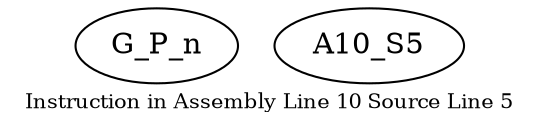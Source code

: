 digraph{
	node [ ]
	edge [ ]
	G_P_n [ ]
	A10_S5 [ ]
	label = "Instruction in Assembly Line 10 Source Line 5"
	fontsize = "10"
}